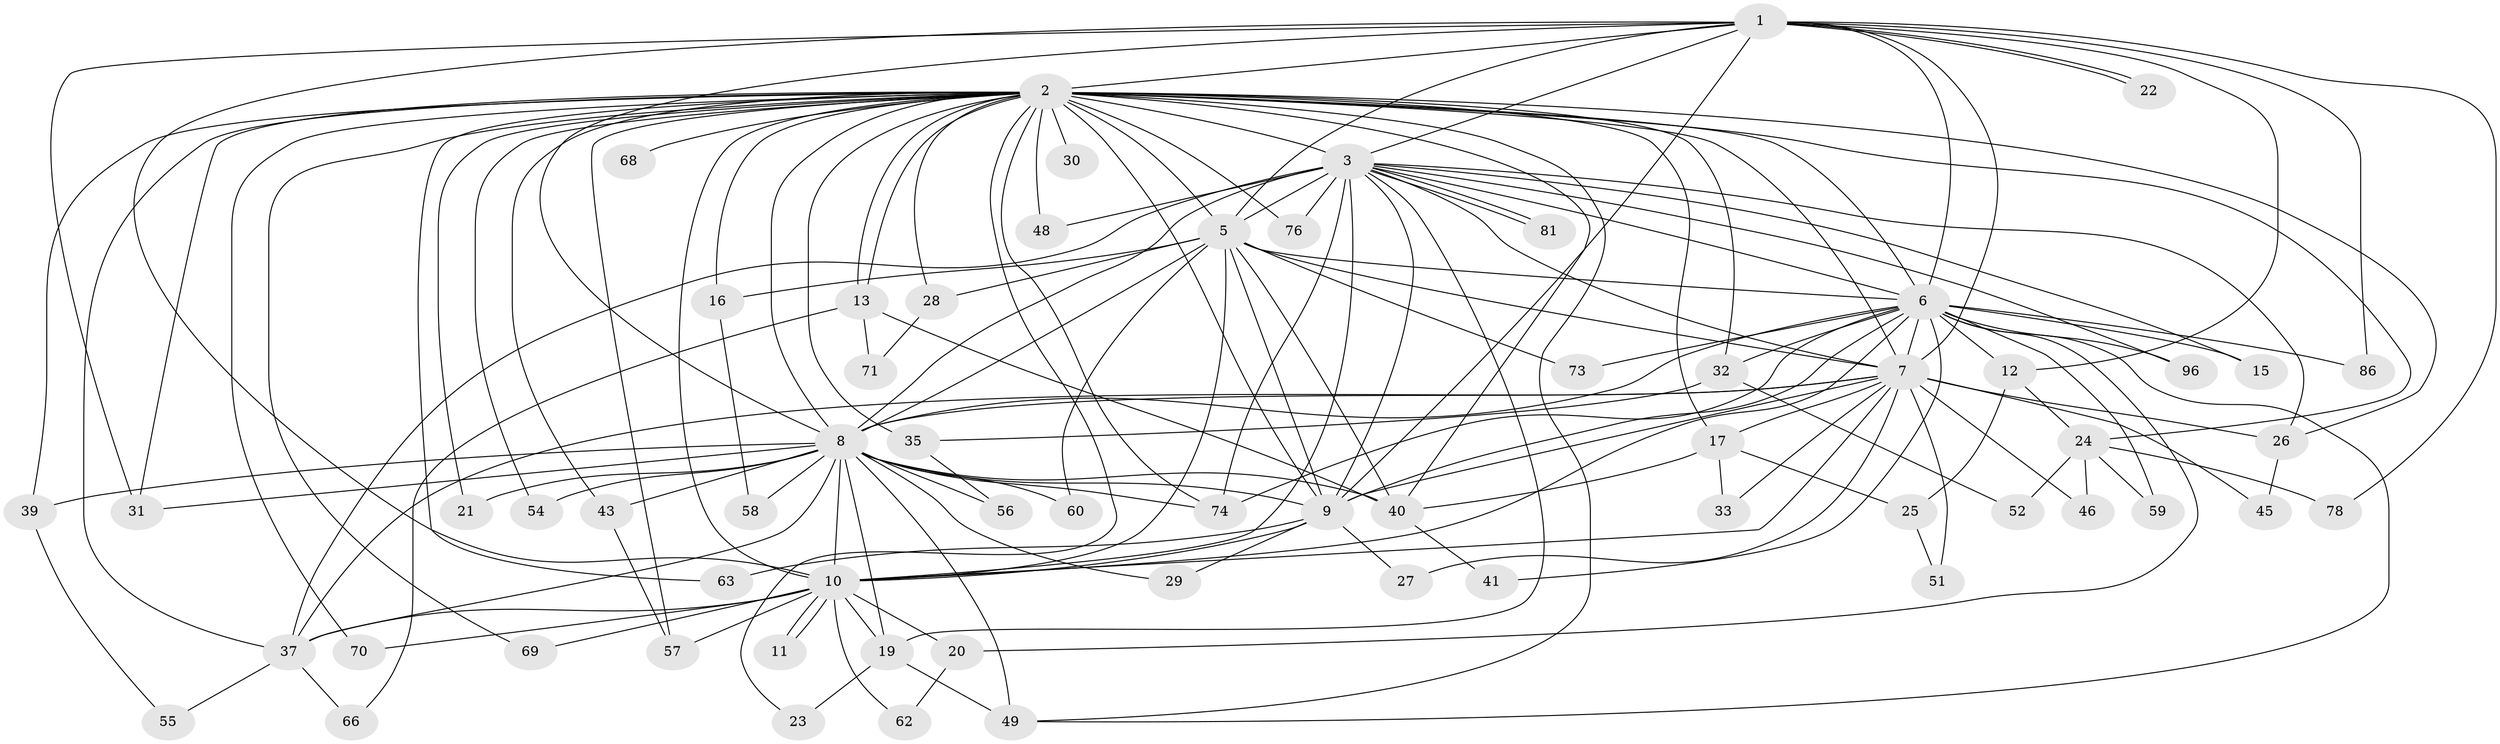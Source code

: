 // original degree distribution, {16: 0.009523809523809525, 24: 0.009523809523809525, 23: 0.009523809523809525, 35: 0.009523809523809525, 15: 0.009523809523809525, 21: 0.009523809523809525, 20: 0.009523809523809525, 29: 0.009523809523809525, 13: 0.009523809523809525, 18: 0.009523809523809525, 2: 0.5333333333333333, 4: 0.09523809523809523, 6: 0.009523809523809525, 3: 0.21904761904761905, 5: 0.02857142857142857, 7: 0.01904761904761905}
// Generated by graph-tools (version 1.1) at 2025/17/03/04/25 18:17:40]
// undirected, 63 vertices, 156 edges
graph export_dot {
graph [start="1"]
  node [color=gray90,style=filled];
  1;
  2 [super="+65+82+84+4+53+44"];
  3 [super="+50"];
  5;
  6 [super="+34"];
  7 [super="+14"];
  8 [super="+18+79"];
  9;
  10;
  11;
  12;
  13;
  15;
  16;
  17;
  19 [super="+93"];
  20;
  21;
  22;
  23;
  24;
  25;
  26;
  27;
  28;
  29;
  30;
  31 [super="+102"];
  32 [super="+36"];
  33;
  35;
  37 [super="+38"];
  39;
  40 [super="+75"];
  41;
  43;
  45;
  46;
  48;
  49 [super="+94+87"];
  51;
  52;
  54;
  55;
  56;
  57;
  58;
  59;
  60;
  62;
  63;
  66;
  68;
  69;
  70;
  71;
  73;
  74 [super="+83"];
  76;
  78;
  81;
  86;
  96;
  1 -- 2 [weight=3];
  1 -- 3;
  1 -- 5;
  1 -- 6;
  1 -- 7;
  1 -- 8;
  1 -- 9;
  1 -- 10;
  1 -- 12;
  1 -- 22;
  1 -- 22;
  1 -- 78;
  1 -- 86;
  1 -- 31;
  2 -- 3 [weight=6];
  2 -- 5 [weight=3];
  2 -- 6 [weight=2];
  2 -- 7 [weight=3];
  2 -- 8 [weight=6];
  2 -- 9 [weight=3];
  2 -- 10 [weight=2];
  2 -- 13 [weight=2];
  2 -- 13;
  2 -- 28;
  2 -- 30 [weight=2];
  2 -- 31;
  2 -- 37 [weight=2];
  2 -- 39;
  2 -- 69;
  2 -- 68;
  2 -- 70;
  2 -- 74;
  2 -- 76;
  2 -- 16;
  2 -- 17;
  2 -- 21;
  2 -- 23;
  2 -- 24 [weight=2];
  2 -- 26;
  2 -- 32 [weight=2];
  2 -- 35 [weight=2];
  2 -- 43;
  2 -- 48;
  2 -- 49;
  2 -- 54 [weight=2];
  2 -- 57;
  2 -- 63;
  2 -- 40;
  3 -- 5;
  3 -- 6;
  3 -- 7;
  3 -- 8;
  3 -- 9;
  3 -- 10;
  3 -- 15;
  3 -- 19;
  3 -- 26;
  3 -- 48;
  3 -- 76;
  3 -- 81;
  3 -- 81;
  3 -- 96;
  3 -- 74;
  3 -- 37;
  5 -- 6;
  5 -- 7;
  5 -- 8;
  5 -- 9;
  5 -- 10;
  5 -- 16;
  5 -- 28;
  5 -- 40;
  5 -- 60;
  5 -- 73;
  6 -- 7;
  6 -- 8;
  6 -- 9;
  6 -- 10;
  6 -- 12;
  6 -- 15;
  6 -- 20 [weight=2];
  6 -- 32;
  6 -- 41;
  6 -- 59;
  6 -- 73;
  6 -- 74;
  6 -- 86;
  6 -- 96;
  6 -- 49;
  7 -- 8 [weight=3];
  7 -- 9;
  7 -- 10;
  7 -- 17;
  7 -- 26;
  7 -- 27;
  7 -- 33;
  7 -- 45;
  7 -- 46;
  7 -- 51;
  7 -- 37;
  8 -- 9;
  8 -- 10;
  8 -- 19;
  8 -- 21 [weight=2];
  8 -- 29;
  8 -- 31;
  8 -- 39;
  8 -- 43;
  8 -- 56;
  8 -- 58;
  8 -- 60;
  8 -- 74;
  8 -- 49 [weight=2];
  8 -- 37 [weight=2];
  8 -- 40 [weight=2];
  8 -- 54;
  9 -- 10;
  9 -- 27;
  9 -- 29;
  9 -- 63;
  10 -- 11;
  10 -- 11;
  10 -- 20;
  10 -- 37;
  10 -- 57;
  10 -- 62;
  10 -- 69;
  10 -- 70;
  10 -- 19;
  12 -- 24;
  12 -- 25;
  13 -- 66;
  13 -- 71;
  13 -- 40;
  16 -- 58;
  17 -- 25;
  17 -- 33;
  17 -- 40;
  19 -- 23;
  19 -- 49;
  20 -- 62;
  24 -- 46;
  24 -- 52;
  24 -- 59;
  24 -- 78;
  25 -- 51;
  26 -- 45;
  28 -- 71;
  32 -- 35;
  32 -- 52;
  35 -- 56;
  37 -- 55;
  37 -- 66;
  39 -- 55;
  40 -- 41;
  43 -- 57;
}
